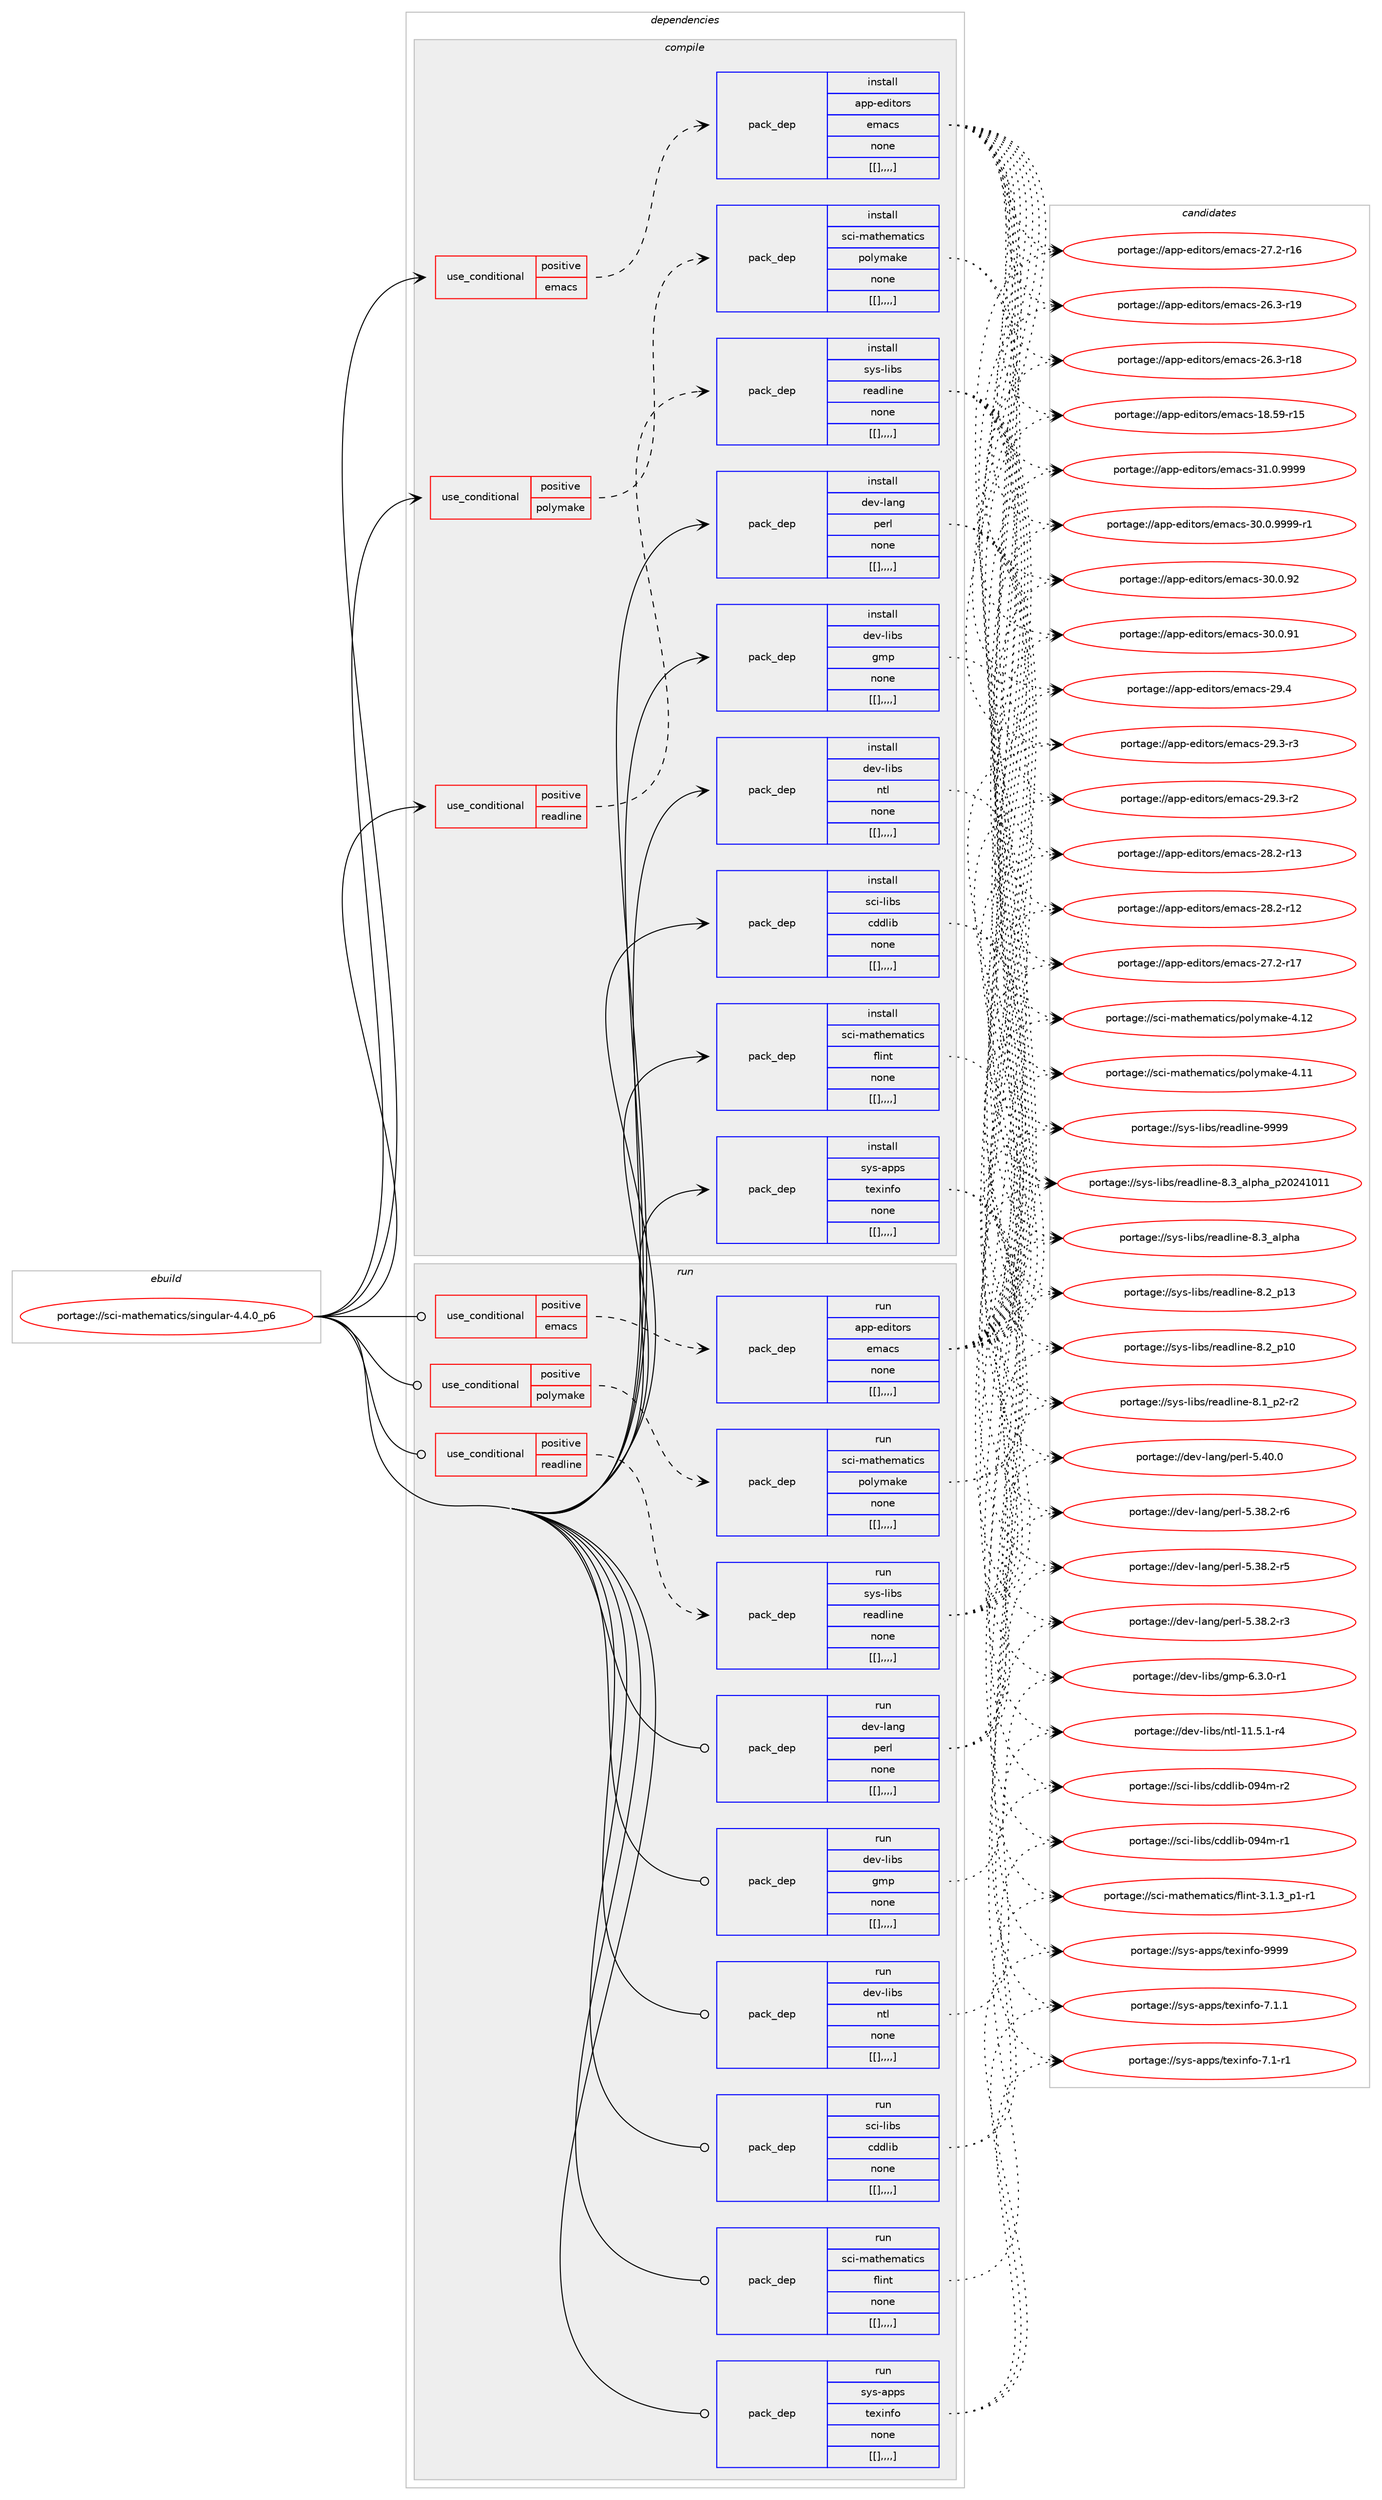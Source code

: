 digraph prolog {

# *************
# Graph options
# *************

newrank=true;
concentrate=true;
compound=true;
graph [rankdir=LR,fontname=Helvetica,fontsize=10,ranksep=1.5];#, ranksep=2.5, nodesep=0.2];
edge  [arrowhead=vee];
node  [fontname=Helvetica,fontsize=10];

# **********
# The ebuild
# **********

subgraph cluster_leftcol {
color=gray;
label=<<i>ebuild</i>>;
id [label="portage://sci-mathematics/singular-4.4.0_p6", color=red, width=4, href="../sci-mathematics/singular-4.4.0_p6.svg"];
}

# ****************
# The dependencies
# ****************

subgraph cluster_midcol {
color=gray;
label=<<i>dependencies</i>>;
subgraph cluster_compile {
fillcolor="#eeeeee";
style=filled;
label=<<i>compile</i>>;
subgraph cond114693 {
dependency431334 [label=<<TABLE BORDER="0" CELLBORDER="1" CELLSPACING="0" CELLPADDING="4"><TR><TD ROWSPAN="3" CELLPADDING="10">use_conditional</TD></TR><TR><TD>positive</TD></TR><TR><TD>emacs</TD></TR></TABLE>>, shape=none, color=red];
subgraph pack313482 {
dependency431380 [label=<<TABLE BORDER="0" CELLBORDER="1" CELLSPACING="0" CELLPADDING="4" WIDTH="220"><TR><TD ROWSPAN="6" CELLPADDING="30">pack_dep</TD></TR><TR><TD WIDTH="110">install</TD></TR><TR><TD>app-editors</TD></TR><TR><TD>emacs</TD></TR><TR><TD>none</TD></TR><TR><TD>[[],,,,]</TD></TR></TABLE>>, shape=none, color=blue];
}
dependency431334:e -> dependency431380:w [weight=20,style="dashed",arrowhead="vee"];
}
id:e -> dependency431334:w [weight=20,style="solid",arrowhead="vee"];
subgraph cond114723 {
dependency431387 [label=<<TABLE BORDER="0" CELLBORDER="1" CELLSPACING="0" CELLPADDING="4"><TR><TD ROWSPAN="3" CELLPADDING="10">use_conditional</TD></TR><TR><TD>positive</TD></TR><TR><TD>polymake</TD></TR></TABLE>>, shape=none, color=red];
subgraph pack313529 {
dependency431450 [label=<<TABLE BORDER="0" CELLBORDER="1" CELLSPACING="0" CELLPADDING="4" WIDTH="220"><TR><TD ROWSPAN="6" CELLPADDING="30">pack_dep</TD></TR><TR><TD WIDTH="110">install</TD></TR><TR><TD>sci-mathematics</TD></TR><TR><TD>polymake</TD></TR><TR><TD>none</TD></TR><TR><TD>[[],,,,]</TD></TR></TABLE>>, shape=none, color=blue];
}
dependency431387:e -> dependency431450:w [weight=20,style="dashed",arrowhead="vee"];
}
id:e -> dependency431387:w [weight=20,style="solid",arrowhead="vee"];
subgraph cond114749 {
dependency431499 [label=<<TABLE BORDER="0" CELLBORDER="1" CELLSPACING="0" CELLPADDING="4"><TR><TD ROWSPAN="3" CELLPADDING="10">use_conditional</TD></TR><TR><TD>positive</TD></TR><TR><TD>readline</TD></TR></TABLE>>, shape=none, color=red];
subgraph pack313613 {
dependency431557 [label=<<TABLE BORDER="0" CELLBORDER="1" CELLSPACING="0" CELLPADDING="4" WIDTH="220"><TR><TD ROWSPAN="6" CELLPADDING="30">pack_dep</TD></TR><TR><TD WIDTH="110">install</TD></TR><TR><TD>sys-libs</TD></TR><TR><TD>readline</TD></TR><TR><TD>none</TD></TR><TR><TD>[[],,,,]</TD></TR></TABLE>>, shape=none, color=blue];
}
dependency431499:e -> dependency431557:w [weight=20,style="dashed",arrowhead="vee"];
}
id:e -> dependency431499:w [weight=20,style="solid",arrowhead="vee"];
subgraph pack313620 {
dependency431601 [label=<<TABLE BORDER="0" CELLBORDER="1" CELLSPACING="0" CELLPADDING="4" WIDTH="220"><TR><TD ROWSPAN="6" CELLPADDING="30">pack_dep</TD></TR><TR><TD WIDTH="110">install</TD></TR><TR><TD>dev-lang</TD></TR><TR><TD>perl</TD></TR><TR><TD>none</TD></TR><TR><TD>[[],,,,]</TD></TR></TABLE>>, shape=none, color=blue];
}
id:e -> dependency431601:w [weight=20,style="solid",arrowhead="vee"];
subgraph pack313661 {
dependency431685 [label=<<TABLE BORDER="0" CELLBORDER="1" CELLSPACING="0" CELLPADDING="4" WIDTH="220"><TR><TD ROWSPAN="6" CELLPADDING="30">pack_dep</TD></TR><TR><TD WIDTH="110">install</TD></TR><TR><TD>dev-libs</TD></TR><TR><TD>gmp</TD></TR><TR><TD>none</TD></TR><TR><TD>[[],,,,]</TD></TR></TABLE>>, shape=none, color=blue];
}
id:e -> dependency431685:w [weight=20,style="solid",arrowhead="vee"];
subgraph pack313712 {
dependency431713 [label=<<TABLE BORDER="0" CELLBORDER="1" CELLSPACING="0" CELLPADDING="4" WIDTH="220"><TR><TD ROWSPAN="6" CELLPADDING="30">pack_dep</TD></TR><TR><TD WIDTH="110">install</TD></TR><TR><TD>dev-libs</TD></TR><TR><TD>ntl</TD></TR><TR><TD>none</TD></TR><TR><TD>[[],,,,]</TD></TR></TABLE>>, shape=none, color=blue];
}
id:e -> dependency431713:w [weight=20,style="solid",arrowhead="vee"];
subgraph pack313744 {
dependency431738 [label=<<TABLE BORDER="0" CELLBORDER="1" CELLSPACING="0" CELLPADDING="4" WIDTH="220"><TR><TD ROWSPAN="6" CELLPADDING="30">pack_dep</TD></TR><TR><TD WIDTH="110">install</TD></TR><TR><TD>sci-libs</TD></TR><TR><TD>cddlib</TD></TR><TR><TD>none</TD></TR><TR><TD>[[],,,,]</TD></TR></TABLE>>, shape=none, color=blue];
}
id:e -> dependency431738:w [weight=20,style="solid",arrowhead="vee"];
subgraph pack313762 {
dependency431767 [label=<<TABLE BORDER="0" CELLBORDER="1" CELLSPACING="0" CELLPADDING="4" WIDTH="220"><TR><TD ROWSPAN="6" CELLPADDING="30">pack_dep</TD></TR><TR><TD WIDTH="110">install</TD></TR><TR><TD>sci-mathematics</TD></TR><TR><TD>flint</TD></TR><TR><TD>none</TD></TR><TR><TD>[[],,,,]</TD></TR></TABLE>>, shape=none, color=blue];
}
id:e -> dependency431767:w [weight=20,style="solid",arrowhead="vee"];
subgraph pack313795 {
dependency431845 [label=<<TABLE BORDER="0" CELLBORDER="1" CELLSPACING="0" CELLPADDING="4" WIDTH="220"><TR><TD ROWSPAN="6" CELLPADDING="30">pack_dep</TD></TR><TR><TD WIDTH="110">install</TD></TR><TR><TD>sys-apps</TD></TR><TR><TD>texinfo</TD></TR><TR><TD>none</TD></TR><TR><TD>[[],,,,]</TD></TR></TABLE>>, shape=none, color=blue];
}
id:e -> dependency431845:w [weight=20,style="solid",arrowhead="vee"];
}
subgraph cluster_compileandrun {
fillcolor="#eeeeee";
style=filled;
label=<<i>compile and run</i>>;
}
subgraph cluster_run {
fillcolor="#eeeeee";
style=filled;
label=<<i>run</i>>;
subgraph cond114868 {
dependency431852 [label=<<TABLE BORDER="0" CELLBORDER="1" CELLSPACING="0" CELLPADDING="4"><TR><TD ROWSPAN="3" CELLPADDING="10">use_conditional</TD></TR><TR><TD>positive</TD></TR><TR><TD>emacs</TD></TR></TABLE>>, shape=none, color=red];
subgraph pack313946 {
dependency432054 [label=<<TABLE BORDER="0" CELLBORDER="1" CELLSPACING="0" CELLPADDING="4" WIDTH="220"><TR><TD ROWSPAN="6" CELLPADDING="30">pack_dep</TD></TR><TR><TD WIDTH="110">run</TD></TR><TR><TD>app-editors</TD></TR><TR><TD>emacs</TD></TR><TR><TD>none</TD></TR><TR><TD>[[],,,,]</TD></TR></TABLE>>, shape=none, color=blue];
}
dependency431852:e -> dependency432054:w [weight=20,style="dashed",arrowhead="vee"];
}
id:e -> dependency431852:w [weight=20,style="solid",arrowhead="odot"];
subgraph cond114941 {
dependency432111 [label=<<TABLE BORDER="0" CELLBORDER="1" CELLSPACING="0" CELLPADDING="4"><TR><TD ROWSPAN="3" CELLPADDING="10">use_conditional</TD></TR><TR><TD>positive</TD></TR><TR><TD>polymake</TD></TR></TABLE>>, shape=none, color=red];
subgraph pack313990 {
dependency432147 [label=<<TABLE BORDER="0" CELLBORDER="1" CELLSPACING="0" CELLPADDING="4" WIDTH="220"><TR><TD ROWSPAN="6" CELLPADDING="30">pack_dep</TD></TR><TR><TD WIDTH="110">run</TD></TR><TR><TD>sci-mathematics</TD></TR><TR><TD>polymake</TD></TR><TR><TD>none</TD></TR><TR><TD>[[],,,,]</TD></TR></TABLE>>, shape=none, color=blue];
}
dependency432111:e -> dependency432147:w [weight=20,style="dashed",arrowhead="vee"];
}
id:e -> dependency432111:w [weight=20,style="solid",arrowhead="odot"];
subgraph cond114966 {
dependency432185 [label=<<TABLE BORDER="0" CELLBORDER="1" CELLSPACING="0" CELLPADDING="4"><TR><TD ROWSPAN="3" CELLPADDING="10">use_conditional</TD></TR><TR><TD>positive</TD></TR><TR><TD>readline</TD></TR></TABLE>>, shape=none, color=red];
subgraph pack314055 {
dependency432206 [label=<<TABLE BORDER="0" CELLBORDER="1" CELLSPACING="0" CELLPADDING="4" WIDTH="220"><TR><TD ROWSPAN="6" CELLPADDING="30">pack_dep</TD></TR><TR><TD WIDTH="110">run</TD></TR><TR><TD>sys-libs</TD></TR><TR><TD>readline</TD></TR><TR><TD>none</TD></TR><TR><TD>[[],,,,]</TD></TR></TABLE>>, shape=none, color=blue];
}
dependency432185:e -> dependency432206:w [weight=20,style="dashed",arrowhead="vee"];
}
id:e -> dependency432185:w [weight=20,style="solid",arrowhead="odot"];
subgraph pack314059 {
dependency432213 [label=<<TABLE BORDER="0" CELLBORDER="1" CELLSPACING="0" CELLPADDING="4" WIDTH="220"><TR><TD ROWSPAN="6" CELLPADDING="30">pack_dep</TD></TR><TR><TD WIDTH="110">run</TD></TR><TR><TD>dev-lang</TD></TR><TR><TD>perl</TD></TR><TR><TD>none</TD></TR><TR><TD>[[],,,,]</TD></TR></TABLE>>, shape=none, color=blue];
}
id:e -> dependency432213:w [weight=20,style="solid",arrowhead="odot"];
subgraph pack314063 {
dependency432221 [label=<<TABLE BORDER="0" CELLBORDER="1" CELLSPACING="0" CELLPADDING="4" WIDTH="220"><TR><TD ROWSPAN="6" CELLPADDING="30">pack_dep</TD></TR><TR><TD WIDTH="110">run</TD></TR><TR><TD>dev-libs</TD></TR><TR><TD>gmp</TD></TR><TR><TD>none</TD></TR><TR><TD>[[],,,,]</TD></TR></TABLE>>, shape=none, color=blue];
}
id:e -> dependency432221:w [weight=20,style="solid",arrowhead="odot"];
subgraph pack314068 {
dependency432226 [label=<<TABLE BORDER="0" CELLBORDER="1" CELLSPACING="0" CELLPADDING="4" WIDTH="220"><TR><TD ROWSPAN="6" CELLPADDING="30">pack_dep</TD></TR><TR><TD WIDTH="110">run</TD></TR><TR><TD>dev-libs</TD></TR><TR><TD>ntl</TD></TR><TR><TD>none</TD></TR><TR><TD>[[],,,,]</TD></TR></TABLE>>, shape=none, color=blue];
}
id:e -> dependency432226:w [weight=20,style="solid",arrowhead="odot"];
subgraph pack314087 {
dependency432287 [label=<<TABLE BORDER="0" CELLBORDER="1" CELLSPACING="0" CELLPADDING="4" WIDTH="220"><TR><TD ROWSPAN="6" CELLPADDING="30">pack_dep</TD></TR><TR><TD WIDTH="110">run</TD></TR><TR><TD>sci-libs</TD></TR><TR><TD>cddlib</TD></TR><TR><TD>none</TD></TR><TR><TD>[[],,,,]</TD></TR></TABLE>>, shape=none, color=blue];
}
id:e -> dependency432287:w [weight=20,style="solid",arrowhead="odot"];
subgraph pack314118 {
dependency432311 [label=<<TABLE BORDER="0" CELLBORDER="1" CELLSPACING="0" CELLPADDING="4" WIDTH="220"><TR><TD ROWSPAN="6" CELLPADDING="30">pack_dep</TD></TR><TR><TD WIDTH="110">run</TD></TR><TR><TD>sci-mathematics</TD></TR><TR><TD>flint</TD></TR><TR><TD>none</TD></TR><TR><TD>[[],,,,]</TD></TR></TABLE>>, shape=none, color=blue];
}
id:e -> dependency432311:w [weight=20,style="solid",arrowhead="odot"];
subgraph pack314150 {
dependency432353 [label=<<TABLE BORDER="0" CELLBORDER="1" CELLSPACING="0" CELLPADDING="4" WIDTH="220"><TR><TD ROWSPAN="6" CELLPADDING="30">pack_dep</TD></TR><TR><TD WIDTH="110">run</TD></TR><TR><TD>sys-apps</TD></TR><TR><TD>texinfo</TD></TR><TR><TD>none</TD></TR><TR><TD>[[],,,,]</TD></TR></TABLE>>, shape=none, color=blue];
}
id:e -> dependency432353:w [weight=20,style="solid",arrowhead="odot"];
}
}

# **************
# The candidates
# **************

subgraph cluster_choices {
rank=same;
color=gray;
label=<<i>candidates</i>>;

subgraph choice312980 {
color=black;
nodesep=1;
choice971121124510110010511611111411547101109979911545514946484657575757 [label="portage://app-editors/emacs-31.0.9999", color=red, width=4,href="../app-editors/emacs-31.0.9999.svg"];
choice9711211245101100105116111114115471011099799115455148464846575757574511449 [label="portage://app-editors/emacs-30.0.9999-r1", color=red, width=4,href="../app-editors/emacs-30.0.9999-r1.svg"];
choice97112112451011001051161111141154710110997991154551484648465750 [label="portage://app-editors/emacs-30.0.92", color=red, width=4,href="../app-editors/emacs-30.0.92.svg"];
choice97112112451011001051161111141154710110997991154551484648465749 [label="portage://app-editors/emacs-30.0.91", color=red, width=4,href="../app-editors/emacs-30.0.91.svg"];
choice97112112451011001051161111141154710110997991154550574652 [label="portage://app-editors/emacs-29.4", color=red, width=4,href="../app-editors/emacs-29.4.svg"];
choice971121124510110010511611111411547101109979911545505746514511451 [label="portage://app-editors/emacs-29.3-r3", color=red, width=4,href="../app-editors/emacs-29.3-r3.svg"];
choice971121124510110010511611111411547101109979911545505746514511450 [label="portage://app-editors/emacs-29.3-r2", color=red, width=4,href="../app-editors/emacs-29.3-r2.svg"];
choice97112112451011001051161111141154710110997991154550564650451144951 [label="portage://app-editors/emacs-28.2-r13", color=red, width=4,href="../app-editors/emacs-28.2-r13.svg"];
choice97112112451011001051161111141154710110997991154550564650451144950 [label="portage://app-editors/emacs-28.2-r12", color=red, width=4,href="../app-editors/emacs-28.2-r12.svg"];
choice97112112451011001051161111141154710110997991154550554650451144955 [label="portage://app-editors/emacs-27.2-r17", color=red, width=4,href="../app-editors/emacs-27.2-r17.svg"];
choice97112112451011001051161111141154710110997991154550554650451144954 [label="portage://app-editors/emacs-27.2-r16", color=red, width=4,href="../app-editors/emacs-27.2-r16.svg"];
choice97112112451011001051161111141154710110997991154550544651451144957 [label="portage://app-editors/emacs-26.3-r19", color=red, width=4,href="../app-editors/emacs-26.3-r19.svg"];
choice97112112451011001051161111141154710110997991154550544651451144956 [label="portage://app-editors/emacs-26.3-r18", color=red, width=4,href="../app-editors/emacs-26.3-r18.svg"];
choice9711211245101100105116111114115471011099799115454956465357451144953 [label="portage://app-editors/emacs-18.59-r15", color=red, width=4,href="../app-editors/emacs-18.59-r15.svg"];
dependency431380:e -> choice971121124510110010511611111411547101109979911545514946484657575757:w [style=dotted,weight="100"];
dependency431380:e -> choice9711211245101100105116111114115471011099799115455148464846575757574511449:w [style=dotted,weight="100"];
dependency431380:e -> choice97112112451011001051161111141154710110997991154551484648465750:w [style=dotted,weight="100"];
dependency431380:e -> choice97112112451011001051161111141154710110997991154551484648465749:w [style=dotted,weight="100"];
dependency431380:e -> choice97112112451011001051161111141154710110997991154550574652:w [style=dotted,weight="100"];
dependency431380:e -> choice971121124510110010511611111411547101109979911545505746514511451:w [style=dotted,weight="100"];
dependency431380:e -> choice971121124510110010511611111411547101109979911545505746514511450:w [style=dotted,weight="100"];
dependency431380:e -> choice97112112451011001051161111141154710110997991154550564650451144951:w [style=dotted,weight="100"];
dependency431380:e -> choice97112112451011001051161111141154710110997991154550564650451144950:w [style=dotted,weight="100"];
dependency431380:e -> choice97112112451011001051161111141154710110997991154550554650451144955:w [style=dotted,weight="100"];
dependency431380:e -> choice97112112451011001051161111141154710110997991154550554650451144954:w [style=dotted,weight="100"];
dependency431380:e -> choice97112112451011001051161111141154710110997991154550544651451144957:w [style=dotted,weight="100"];
dependency431380:e -> choice97112112451011001051161111141154710110997991154550544651451144956:w [style=dotted,weight="100"];
dependency431380:e -> choice9711211245101100105116111114115471011099799115454956465357451144953:w [style=dotted,weight="100"];
}
subgraph choice312990 {
color=black;
nodesep=1;
choice115991054510997116104101109971161059911547112111108121109971071014552464950 [label="portage://sci-mathematics/polymake-4.12", color=red, width=4,href="../sci-mathematics/polymake-4.12.svg"];
choice115991054510997116104101109971161059911547112111108121109971071014552464949 [label="portage://sci-mathematics/polymake-4.11", color=red, width=4,href="../sci-mathematics/polymake-4.11.svg"];
dependency431450:e -> choice115991054510997116104101109971161059911547112111108121109971071014552464950:w [style=dotted,weight="100"];
dependency431450:e -> choice115991054510997116104101109971161059911547112111108121109971071014552464949:w [style=dotted,weight="100"];
}
subgraph choice313016 {
color=black;
nodesep=1;
choice115121115451081059811547114101971001081051101014557575757 [label="portage://sys-libs/readline-9999", color=red, width=4,href="../sys-libs/readline-9999.svg"];
choice1151211154510810598115471141019710010810511010145564651959710811210497951125048505249484949 [label="portage://sys-libs/readline-8.3_alpha_p20241011", color=red, width=4,href="../sys-libs/readline-8.3_alpha_p20241011.svg"];
choice1151211154510810598115471141019710010810511010145564651959710811210497 [label="portage://sys-libs/readline-8.3_alpha", color=red, width=4,href="../sys-libs/readline-8.3_alpha.svg"];
choice1151211154510810598115471141019710010810511010145564650951124951 [label="portage://sys-libs/readline-8.2_p13", color=red, width=4,href="../sys-libs/readline-8.2_p13.svg"];
choice1151211154510810598115471141019710010810511010145564650951124948 [label="portage://sys-libs/readline-8.2_p10", color=red, width=4,href="../sys-libs/readline-8.2_p10.svg"];
choice115121115451081059811547114101971001081051101014556464995112504511450 [label="portage://sys-libs/readline-8.1_p2-r2", color=red, width=4,href="../sys-libs/readline-8.1_p2-r2.svg"];
dependency431557:e -> choice115121115451081059811547114101971001081051101014557575757:w [style=dotted,weight="100"];
dependency431557:e -> choice1151211154510810598115471141019710010810511010145564651959710811210497951125048505249484949:w [style=dotted,weight="100"];
dependency431557:e -> choice1151211154510810598115471141019710010810511010145564651959710811210497:w [style=dotted,weight="100"];
dependency431557:e -> choice1151211154510810598115471141019710010810511010145564650951124951:w [style=dotted,weight="100"];
dependency431557:e -> choice1151211154510810598115471141019710010810511010145564650951124948:w [style=dotted,weight="100"];
dependency431557:e -> choice115121115451081059811547114101971001081051101014556464995112504511450:w [style=dotted,weight="100"];
}
subgraph choice313034 {
color=black;
nodesep=1;
choice10010111845108971101034711210111410845534652484648 [label="portage://dev-lang/perl-5.40.0", color=red, width=4,href="../dev-lang/perl-5.40.0.svg"];
choice100101118451089711010347112101114108455346515646504511454 [label="portage://dev-lang/perl-5.38.2-r6", color=red, width=4,href="../dev-lang/perl-5.38.2-r6.svg"];
choice100101118451089711010347112101114108455346515646504511453 [label="portage://dev-lang/perl-5.38.2-r5", color=red, width=4,href="../dev-lang/perl-5.38.2-r5.svg"];
choice100101118451089711010347112101114108455346515646504511451 [label="portage://dev-lang/perl-5.38.2-r3", color=red, width=4,href="../dev-lang/perl-5.38.2-r3.svg"];
dependency431601:e -> choice10010111845108971101034711210111410845534652484648:w [style=dotted,weight="100"];
dependency431601:e -> choice100101118451089711010347112101114108455346515646504511454:w [style=dotted,weight="100"];
dependency431601:e -> choice100101118451089711010347112101114108455346515646504511453:w [style=dotted,weight="100"];
dependency431601:e -> choice100101118451089711010347112101114108455346515646504511451:w [style=dotted,weight="100"];
}
subgraph choice313045 {
color=black;
nodesep=1;
choice1001011184510810598115471031091124554465146484511449 [label="portage://dev-libs/gmp-6.3.0-r1", color=red, width=4,href="../dev-libs/gmp-6.3.0-r1.svg"];
dependency431685:e -> choice1001011184510810598115471031091124554465146484511449:w [style=dotted,weight="100"];
}
subgraph choice313159 {
color=black;
nodesep=1;
choice100101118451081059811547110116108454949465346494511452 [label="portage://dev-libs/ntl-11.5.1-r4", color=red, width=4,href="../dev-libs/ntl-11.5.1-r4.svg"];
dependency431713:e -> choice100101118451081059811547110116108454949465346494511452:w [style=dotted,weight="100"];
}
subgraph choice313205 {
color=black;
nodesep=1;
choice115991054510810598115479910010010810598454857521094511450 [label="portage://sci-libs/cddlib-094m-r2", color=red, width=4,href="../sci-libs/cddlib-094m-r2.svg"];
choice115991054510810598115479910010010810598454857521094511449 [label="portage://sci-libs/cddlib-094m-r1", color=red, width=4,href="../sci-libs/cddlib-094m-r1.svg"];
dependency431738:e -> choice115991054510810598115479910010010810598454857521094511450:w [style=dotted,weight="100"];
dependency431738:e -> choice115991054510810598115479910010010810598454857521094511449:w [style=dotted,weight="100"];
}
subgraph choice313213 {
color=black;
nodesep=1;
choice11599105451099711610410110997116105991154710210810511011645514649465195112494511449 [label="portage://sci-mathematics/flint-3.1.3_p1-r1", color=red, width=4,href="../sci-mathematics/flint-3.1.3_p1-r1.svg"];
dependency431767:e -> choice11599105451099711610410110997116105991154710210810511011645514649465195112494511449:w [style=dotted,weight="100"];
}
subgraph choice313311 {
color=black;
nodesep=1;
choice1151211154597112112115471161011201051101021114557575757 [label="portage://sys-apps/texinfo-9999", color=red, width=4,href="../sys-apps/texinfo-9999.svg"];
choice115121115459711211211547116101120105110102111455546494649 [label="portage://sys-apps/texinfo-7.1.1", color=red, width=4,href="../sys-apps/texinfo-7.1.1.svg"];
choice115121115459711211211547116101120105110102111455546494511449 [label="portage://sys-apps/texinfo-7.1-r1", color=red, width=4,href="../sys-apps/texinfo-7.1-r1.svg"];
dependency431845:e -> choice1151211154597112112115471161011201051101021114557575757:w [style=dotted,weight="100"];
dependency431845:e -> choice115121115459711211211547116101120105110102111455546494649:w [style=dotted,weight="100"];
dependency431845:e -> choice115121115459711211211547116101120105110102111455546494511449:w [style=dotted,weight="100"];
}
subgraph choice313315 {
color=black;
nodesep=1;
choice971121124510110010511611111411547101109979911545514946484657575757 [label="portage://app-editors/emacs-31.0.9999", color=red, width=4,href="../app-editors/emacs-31.0.9999.svg"];
choice9711211245101100105116111114115471011099799115455148464846575757574511449 [label="portage://app-editors/emacs-30.0.9999-r1", color=red, width=4,href="../app-editors/emacs-30.0.9999-r1.svg"];
choice97112112451011001051161111141154710110997991154551484648465750 [label="portage://app-editors/emacs-30.0.92", color=red, width=4,href="../app-editors/emacs-30.0.92.svg"];
choice97112112451011001051161111141154710110997991154551484648465749 [label="portage://app-editors/emacs-30.0.91", color=red, width=4,href="../app-editors/emacs-30.0.91.svg"];
choice97112112451011001051161111141154710110997991154550574652 [label="portage://app-editors/emacs-29.4", color=red, width=4,href="../app-editors/emacs-29.4.svg"];
choice971121124510110010511611111411547101109979911545505746514511451 [label="portage://app-editors/emacs-29.3-r3", color=red, width=4,href="../app-editors/emacs-29.3-r3.svg"];
choice971121124510110010511611111411547101109979911545505746514511450 [label="portage://app-editors/emacs-29.3-r2", color=red, width=4,href="../app-editors/emacs-29.3-r2.svg"];
choice97112112451011001051161111141154710110997991154550564650451144951 [label="portage://app-editors/emacs-28.2-r13", color=red, width=4,href="../app-editors/emacs-28.2-r13.svg"];
choice97112112451011001051161111141154710110997991154550564650451144950 [label="portage://app-editors/emacs-28.2-r12", color=red, width=4,href="../app-editors/emacs-28.2-r12.svg"];
choice97112112451011001051161111141154710110997991154550554650451144955 [label="portage://app-editors/emacs-27.2-r17", color=red, width=4,href="../app-editors/emacs-27.2-r17.svg"];
choice97112112451011001051161111141154710110997991154550554650451144954 [label="portage://app-editors/emacs-27.2-r16", color=red, width=4,href="../app-editors/emacs-27.2-r16.svg"];
choice97112112451011001051161111141154710110997991154550544651451144957 [label="portage://app-editors/emacs-26.3-r19", color=red, width=4,href="../app-editors/emacs-26.3-r19.svg"];
choice97112112451011001051161111141154710110997991154550544651451144956 [label="portage://app-editors/emacs-26.3-r18", color=red, width=4,href="../app-editors/emacs-26.3-r18.svg"];
choice9711211245101100105116111114115471011099799115454956465357451144953 [label="portage://app-editors/emacs-18.59-r15", color=red, width=4,href="../app-editors/emacs-18.59-r15.svg"];
dependency432054:e -> choice971121124510110010511611111411547101109979911545514946484657575757:w [style=dotted,weight="100"];
dependency432054:e -> choice9711211245101100105116111114115471011099799115455148464846575757574511449:w [style=dotted,weight="100"];
dependency432054:e -> choice97112112451011001051161111141154710110997991154551484648465750:w [style=dotted,weight="100"];
dependency432054:e -> choice97112112451011001051161111141154710110997991154551484648465749:w [style=dotted,weight="100"];
dependency432054:e -> choice97112112451011001051161111141154710110997991154550574652:w [style=dotted,weight="100"];
dependency432054:e -> choice971121124510110010511611111411547101109979911545505746514511451:w [style=dotted,weight="100"];
dependency432054:e -> choice971121124510110010511611111411547101109979911545505746514511450:w [style=dotted,weight="100"];
dependency432054:e -> choice97112112451011001051161111141154710110997991154550564650451144951:w [style=dotted,weight="100"];
dependency432054:e -> choice97112112451011001051161111141154710110997991154550564650451144950:w [style=dotted,weight="100"];
dependency432054:e -> choice97112112451011001051161111141154710110997991154550554650451144955:w [style=dotted,weight="100"];
dependency432054:e -> choice97112112451011001051161111141154710110997991154550554650451144954:w [style=dotted,weight="100"];
dependency432054:e -> choice97112112451011001051161111141154710110997991154550544651451144957:w [style=dotted,weight="100"];
dependency432054:e -> choice97112112451011001051161111141154710110997991154550544651451144956:w [style=dotted,weight="100"];
dependency432054:e -> choice9711211245101100105116111114115471011099799115454956465357451144953:w [style=dotted,weight="100"];
}
subgraph choice313327 {
color=black;
nodesep=1;
choice115991054510997116104101109971161059911547112111108121109971071014552464950 [label="portage://sci-mathematics/polymake-4.12", color=red, width=4,href="../sci-mathematics/polymake-4.12.svg"];
choice115991054510997116104101109971161059911547112111108121109971071014552464949 [label="portage://sci-mathematics/polymake-4.11", color=red, width=4,href="../sci-mathematics/polymake-4.11.svg"];
dependency432147:e -> choice115991054510997116104101109971161059911547112111108121109971071014552464950:w [style=dotted,weight="100"];
dependency432147:e -> choice115991054510997116104101109971161059911547112111108121109971071014552464949:w [style=dotted,weight="100"];
}
subgraph choice313329 {
color=black;
nodesep=1;
choice115121115451081059811547114101971001081051101014557575757 [label="portage://sys-libs/readline-9999", color=red, width=4,href="../sys-libs/readline-9999.svg"];
choice1151211154510810598115471141019710010810511010145564651959710811210497951125048505249484949 [label="portage://sys-libs/readline-8.3_alpha_p20241011", color=red, width=4,href="../sys-libs/readline-8.3_alpha_p20241011.svg"];
choice1151211154510810598115471141019710010810511010145564651959710811210497 [label="portage://sys-libs/readline-8.3_alpha", color=red, width=4,href="../sys-libs/readline-8.3_alpha.svg"];
choice1151211154510810598115471141019710010810511010145564650951124951 [label="portage://sys-libs/readline-8.2_p13", color=red, width=4,href="../sys-libs/readline-8.2_p13.svg"];
choice1151211154510810598115471141019710010810511010145564650951124948 [label="portage://sys-libs/readline-8.2_p10", color=red, width=4,href="../sys-libs/readline-8.2_p10.svg"];
choice115121115451081059811547114101971001081051101014556464995112504511450 [label="portage://sys-libs/readline-8.1_p2-r2", color=red, width=4,href="../sys-libs/readline-8.1_p2-r2.svg"];
dependency432206:e -> choice115121115451081059811547114101971001081051101014557575757:w [style=dotted,weight="100"];
dependency432206:e -> choice1151211154510810598115471141019710010810511010145564651959710811210497951125048505249484949:w [style=dotted,weight="100"];
dependency432206:e -> choice1151211154510810598115471141019710010810511010145564651959710811210497:w [style=dotted,weight="100"];
dependency432206:e -> choice1151211154510810598115471141019710010810511010145564650951124951:w [style=dotted,weight="100"];
dependency432206:e -> choice1151211154510810598115471141019710010810511010145564650951124948:w [style=dotted,weight="100"];
dependency432206:e -> choice115121115451081059811547114101971001081051101014556464995112504511450:w [style=dotted,weight="100"];
}
subgraph choice313354 {
color=black;
nodesep=1;
choice10010111845108971101034711210111410845534652484648 [label="portage://dev-lang/perl-5.40.0", color=red, width=4,href="../dev-lang/perl-5.40.0.svg"];
choice100101118451089711010347112101114108455346515646504511454 [label="portage://dev-lang/perl-5.38.2-r6", color=red, width=4,href="../dev-lang/perl-5.38.2-r6.svg"];
choice100101118451089711010347112101114108455346515646504511453 [label="portage://dev-lang/perl-5.38.2-r5", color=red, width=4,href="../dev-lang/perl-5.38.2-r5.svg"];
choice100101118451089711010347112101114108455346515646504511451 [label="portage://dev-lang/perl-5.38.2-r3", color=red, width=4,href="../dev-lang/perl-5.38.2-r3.svg"];
dependency432213:e -> choice10010111845108971101034711210111410845534652484648:w [style=dotted,weight="100"];
dependency432213:e -> choice100101118451089711010347112101114108455346515646504511454:w [style=dotted,weight="100"];
dependency432213:e -> choice100101118451089711010347112101114108455346515646504511453:w [style=dotted,weight="100"];
dependency432213:e -> choice100101118451089711010347112101114108455346515646504511451:w [style=dotted,weight="100"];
}
subgraph choice313362 {
color=black;
nodesep=1;
choice1001011184510810598115471031091124554465146484511449 [label="portage://dev-libs/gmp-6.3.0-r1", color=red, width=4,href="../dev-libs/gmp-6.3.0-r1.svg"];
dependency432221:e -> choice1001011184510810598115471031091124554465146484511449:w [style=dotted,weight="100"];
}
subgraph choice313364 {
color=black;
nodesep=1;
choice100101118451081059811547110116108454949465346494511452 [label="portage://dev-libs/ntl-11.5.1-r4", color=red, width=4,href="../dev-libs/ntl-11.5.1-r4.svg"];
dependency432226:e -> choice100101118451081059811547110116108454949465346494511452:w [style=dotted,weight="100"];
}
subgraph choice313366 {
color=black;
nodesep=1;
choice115991054510810598115479910010010810598454857521094511450 [label="portage://sci-libs/cddlib-094m-r2", color=red, width=4,href="../sci-libs/cddlib-094m-r2.svg"];
choice115991054510810598115479910010010810598454857521094511449 [label="portage://sci-libs/cddlib-094m-r1", color=red, width=4,href="../sci-libs/cddlib-094m-r1.svg"];
dependency432287:e -> choice115991054510810598115479910010010810598454857521094511450:w [style=dotted,weight="100"];
dependency432287:e -> choice115991054510810598115479910010010810598454857521094511449:w [style=dotted,weight="100"];
}
subgraph choice313369 {
color=black;
nodesep=1;
choice11599105451099711610410110997116105991154710210810511011645514649465195112494511449 [label="portage://sci-mathematics/flint-3.1.3_p1-r1", color=red, width=4,href="../sci-mathematics/flint-3.1.3_p1-r1.svg"];
dependency432311:e -> choice11599105451099711610410110997116105991154710210810511011645514649465195112494511449:w [style=dotted,weight="100"];
}
subgraph choice313394 {
color=black;
nodesep=1;
choice1151211154597112112115471161011201051101021114557575757 [label="portage://sys-apps/texinfo-9999", color=red, width=4,href="../sys-apps/texinfo-9999.svg"];
choice115121115459711211211547116101120105110102111455546494649 [label="portage://sys-apps/texinfo-7.1.1", color=red, width=4,href="../sys-apps/texinfo-7.1.1.svg"];
choice115121115459711211211547116101120105110102111455546494511449 [label="portage://sys-apps/texinfo-7.1-r1", color=red, width=4,href="../sys-apps/texinfo-7.1-r1.svg"];
dependency432353:e -> choice1151211154597112112115471161011201051101021114557575757:w [style=dotted,weight="100"];
dependency432353:e -> choice115121115459711211211547116101120105110102111455546494649:w [style=dotted,weight="100"];
dependency432353:e -> choice115121115459711211211547116101120105110102111455546494511449:w [style=dotted,weight="100"];
}
}

}
